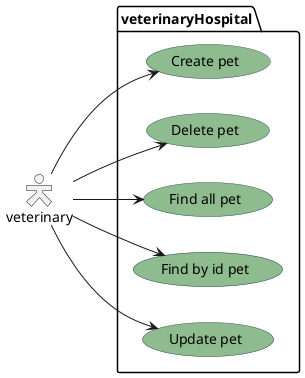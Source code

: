@startuml
left to right direction
skinparam actorStyle Hollow

skinparam usecase {
BackgroundColor DarkSeaGreen
BorderColor DarkSlateGray
}

actor "veterinary" as v

package veterinaryHospital {
    usecase "Create pet" as CP
    usecase "Delete pet" as DP
    usecase "Find all pet" as FAP
    usecase "Find by id pet" as FIP
    usecase "Update pet" as UP
}

v --> CP
v --> DP
v --> FAP
v --> FIP
v --> UP
@enduml